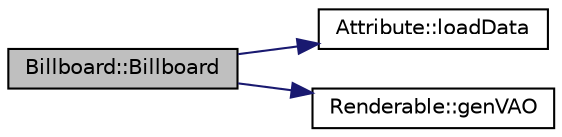 digraph "Billboard::Billboard"
{
  edge [fontname="Helvetica",fontsize="10",labelfontname="Helvetica",labelfontsize="10"];
  node [fontname="Helvetica",fontsize="10",shape=record];
  rankdir="LR";
  Node1 [label="Billboard::Billboard",height=0.2,width=0.4,color="black", fillcolor="grey75", style="filled", fontcolor="black"];
  Node1 -> Node2 [color="midnightblue",fontsize="10",style="solid",fontname="Helvetica"];
  Node2 [label="Attribute::loadData",height=0.2,width=0.4,color="black", fillcolor="white", style="filled",URL="$class_attribute.html#a6d4901774d60df8795ab7b5fbefd4ecc"];
  Node1 -> Node3 [color="midnightblue",fontsize="10",style="solid",fontname="Helvetica"];
  Node3 [label="Renderable::genVAO",height=0.2,width=0.4,color="black", fillcolor="white", style="filled",URL="$class_renderable.html#a1b807ee05938adc9b81ba9b15cfd66d8"];
}
